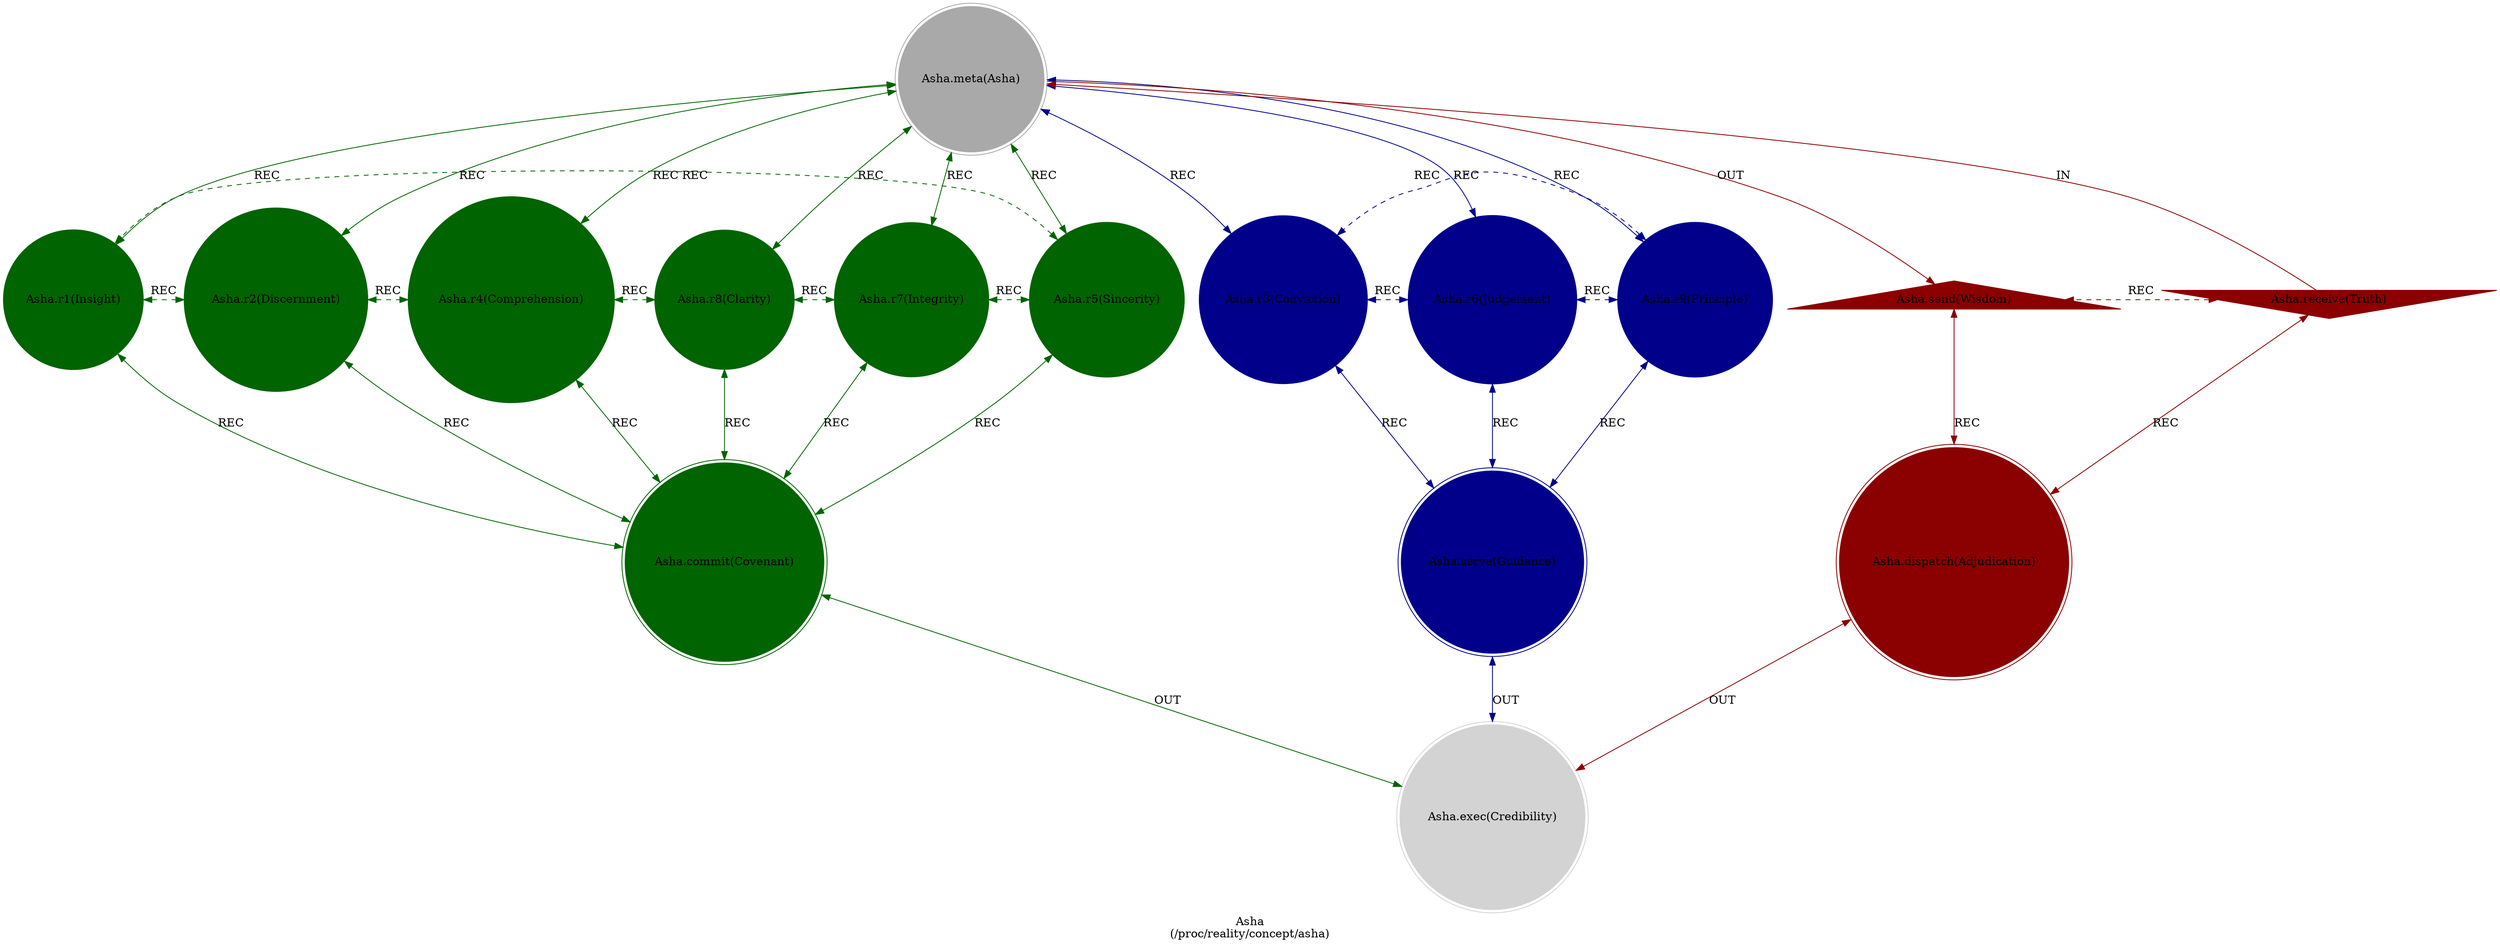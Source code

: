 strict digraph Asha {
    label = "Asha\n(/proc/reality/concept/asha)";
    style = filled;
    color = lightgray;
    node [shape = circle; style = filled; color = lightgreen;];
    
    // The Axis A-0-B (In-Meta-Out).
    // The Sacred 3-6-9 (Boundary of Perception).
    // The Vortex 1-2-4-8-7-5 (Boundary of Comprehension).
    // The Router C-D-E
    // The Closure F
    spark_0_asha_model_t [label = "Asha.meta(Asha)";comment = "Abstract: TODO";shape = doublecircle;color = darkgray;];
    spark_1_asha_model_t [label = "Asha.r1(Insight)";comment = "Initiation: TODO";color = darkgreen;];
    spark_2_asha_model_t [label = "Asha.r2(Discernment)";comment = "Response: TODO";color = darkgreen;];
    spark_4_asha_model_t [label = "Asha.r4(Comprehension)";comment = "Integration: TODO";color = darkgreen;];
    spark_8_asha_model_t [label = "Asha.r8(Clarity)";comment = "Reflection: TODO";color = darkgreen;];
    spark_7_asha_model_t [label = "Asha.r7(Integrity)";comment = "Consolidation: TODO";color = darkgreen;];
    spark_5_asha_model_t [label = "Asha.r5(Sincerity)";comment = "Propagation: TODO";color = darkgreen;];
    spark_3_asha_model_t [label = "Asha.r3(Conviction)";comment = "Thesis: TODO";color = darkblue;];
    spark_6_asha_model_t [label = "Asha.r6(Judgement)";comment = "Antithesis: TODO";color = darkblue;];
    spark_9_asha_model_t [label = "Asha.r9(Principle)";comment = "Synthesis: TODO";color = darkblue;];
    spark_a_asha_model_t [label = "Asha.receive(Truth)";comment = "Potential: The unverified, raw data of reality.";shape = invtriangle;color = darkred;];
    spark_b_asha_model_t [label = "Asha.send(Wisdom)";comment = "Manifest: The contextual, applied understanding of truth.";shape = triangle;color = darkred;];
    spark_c_asha_model_t [label = "Asha.dispatch(Adjudication)";comment = "Why-Who: TODO";shape = doublecircle;color = darkred;];
    spark_d_asha_model_t [label = "Asha.commit(Covenant)";comment = "What-How: TODO";shape = doublecircle;color = darkgreen;];
    spark_e_asha_model_t [label = "Asha.serve(Guidance)";comment = "When-Where: TODO";shape = doublecircle;color = darkblue;];
    spark_f_asha_model_t [label = "Asha.exec(Credibility)";comment = "Which-Closure: TODO";shape = doublecircle;color = lightgray;];
    
    // IN = Input
    // OUT = Output
    // REC = Recursion
    spark_a_asha_model_t -> spark_0_asha_model_t [label = "IN"; comment = "todo"; color = darkred; constraint = false;];
    spark_0_asha_model_t -> spark_b_asha_model_t [label = "OUT"; comment = "todo"; color = darkred;];
    spark_0_asha_model_t -> spark_3_asha_model_t [label = "REC"; comment = "todo"; color = darkblue; dir = both;];
    spark_0_asha_model_t -> spark_6_asha_model_t [label = "REC"; comment = "todo"; color = darkblue; dir = both;];
    spark_0_asha_model_t -> spark_9_asha_model_t [label = "REC"; comment = "todo"; color = darkblue; dir = both;];
    spark_0_asha_model_t -> spark_1_asha_model_t [label = "REC"; comment = "todo"; color = darkgreen; dir = both;];
    spark_0_asha_model_t -> spark_2_asha_model_t [label = "REC"; comment = "todo"; color = darkgreen; dir = both;];
    spark_0_asha_model_t -> spark_4_asha_model_t [label = "REC"; comment = "todo"; color = darkgreen; dir = both;];
    spark_0_asha_model_t -> spark_8_asha_model_t [label = "REC"; comment = "todo"; color = darkgreen; dir = both;];
    spark_0_asha_model_t -> spark_7_asha_model_t [label = "REC"; comment = "todo"; color = darkgreen; dir = both;];
    spark_0_asha_model_t -> spark_5_asha_model_t [label = "REC"; comment = "todo"; color = darkgreen; dir = both;];
    
    spark_a_asha_model_t -> spark_c_asha_model_t [label = "REC"; comment = "todo"; color = darkred; dir = both;];
    spark_b_asha_model_t -> spark_c_asha_model_t [label = "REC"; comment = "todo"; color = darkred; dir = both;];
    spark_1_asha_model_t -> spark_d_asha_model_t [label = "REC"; comment = "todo"; color = darkgreen; dir = both;];
    spark_2_asha_model_t -> spark_d_asha_model_t [label = "REC"; comment = "todo"; color = darkgreen; dir = both;];
    spark_4_asha_model_t -> spark_d_asha_model_t [label = "REC"; comment = "todo"; color = darkgreen; dir = both;];
    spark_8_asha_model_t -> spark_d_asha_model_t [label = "REC"; comment = "todo"; color = darkgreen; dir = both;];
    spark_7_asha_model_t -> spark_d_asha_model_t [label = "REC"; comment = "todo"; color = darkgreen; dir = both;];
    spark_5_asha_model_t -> spark_d_asha_model_t [label = "REC"; comment = "todo"; color = darkgreen; dir = both;];
    spark_3_asha_model_t -> spark_e_asha_model_t [label = "REC"; comment = "todo"; color = darkblue; dir = both;];
    spark_6_asha_model_t -> spark_e_asha_model_t [label = "REC"; comment = "todo"; color = darkblue; dir = both;];
    spark_9_asha_model_t -> spark_e_asha_model_t [label = "REC"; comment = "todo"; color = darkblue; dir = both;];
    
    spark_1_asha_model_t -> spark_2_asha_model_t [label = "REC"; comment = "todo"; color = darkgreen; dir = both; style = dashed; constraint = false;];
    spark_2_asha_model_t -> spark_4_asha_model_t [label = "REC"; comment = "todo"; color = darkgreen; dir = both; style = dashed; constraint = false;];
    spark_4_asha_model_t -> spark_8_asha_model_t [label = "REC"; comment = "todo"; color = darkgreen; dir = both; style = dashed; constraint = false;];
    spark_8_asha_model_t -> spark_7_asha_model_t [label = "REC"; comment = "todo"; color = darkgreen; dir = both; style = dashed; constraint = false;];
    spark_7_asha_model_t -> spark_5_asha_model_t [label = "REC"; comment = "todo"; color = darkgreen; dir = both; style = dashed; constraint = false;];
    spark_5_asha_model_t -> spark_1_asha_model_t [label = "REC"; comment = "todo"; color = darkgreen; dir = both; style = dashed; constraint = false;];
    spark_3_asha_model_t -> spark_6_asha_model_t [label = "REC"; comment = "todo"; color = darkblue; dir = both; style = dashed; constraint = false;];
    spark_6_asha_model_t -> spark_9_asha_model_t [label = "REC"; comment = "todo"; color = darkblue; dir = both; style = dashed; constraint = false;];
    spark_9_asha_model_t -> spark_3_asha_model_t [label = "REC"; comment = "todo"; color = darkblue; dir = both; style = dashed; constraint = false;];
    spark_a_asha_model_t -> spark_b_asha_model_t [label = "REC"; comment = "todo"; color = darkred; dir = both; style = dashed; constraint = false;];
    
    spark_c_asha_model_t -> spark_f_asha_model_t [label = "OUT"; comment = "todo"; color = darkred; dir = both;];
    spark_d_asha_model_t -> spark_f_asha_model_t [label = "OUT"; comment = "todo"; color = darkgreen; dir = both;];
    spark_e_asha_model_t -> spark_f_asha_model_t [label = "OUT"; comment = "todo"; color = darkblue; dir = both;];
}